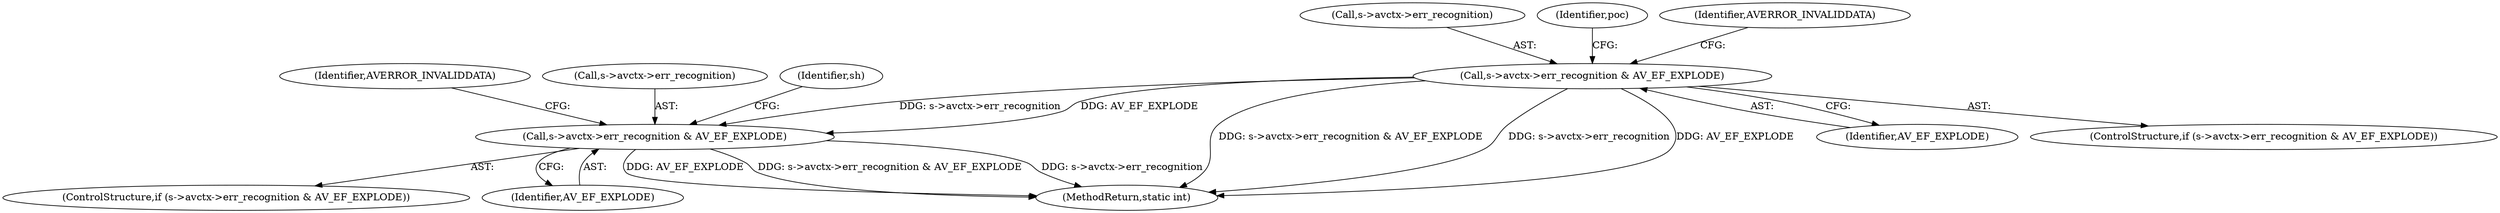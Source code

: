 digraph "0_FFmpeg_54655623a82632e7624714d7b2a3e039dc5faa7e_0@pointer" {
"1000762" [label="(Call,s->avctx->err_recognition & AV_EF_EXPLODE)"];
"1000917" [label="(Call,s->avctx->err_recognition & AV_EF_EXPLODE)"];
"1000923" [label="(Identifier,AV_EF_EXPLODE)"];
"1000768" [label="(Identifier,AV_EF_EXPLODE)"];
"1000925" [label="(Identifier,AVERROR_INVALIDDATA)"];
"1002212" [label="(MethodReturn,static int)"];
"1000763" [label="(Call,s->avctx->err_recognition)"];
"1000916" [label="(ControlStructure,if (s->avctx->err_recognition & AV_EF_EXPLODE))"];
"1000918" [label="(Call,s->avctx->err_recognition)"];
"1000928" [label="(Identifier,sh)"];
"1000772" [label="(Identifier,poc)"];
"1000770" [label="(Identifier,AVERROR_INVALIDDATA)"];
"1000761" [label="(ControlStructure,if (s->avctx->err_recognition & AV_EF_EXPLODE))"];
"1000762" [label="(Call,s->avctx->err_recognition & AV_EF_EXPLODE)"];
"1000917" [label="(Call,s->avctx->err_recognition & AV_EF_EXPLODE)"];
"1000762" -> "1000761"  [label="AST: "];
"1000762" -> "1000768"  [label="CFG: "];
"1000763" -> "1000762"  [label="AST: "];
"1000768" -> "1000762"  [label="AST: "];
"1000770" -> "1000762"  [label="CFG: "];
"1000772" -> "1000762"  [label="CFG: "];
"1000762" -> "1002212"  [label="DDG: s->avctx->err_recognition & AV_EF_EXPLODE"];
"1000762" -> "1002212"  [label="DDG: s->avctx->err_recognition"];
"1000762" -> "1002212"  [label="DDG: AV_EF_EXPLODE"];
"1000762" -> "1000917"  [label="DDG: s->avctx->err_recognition"];
"1000762" -> "1000917"  [label="DDG: AV_EF_EXPLODE"];
"1000917" -> "1000916"  [label="AST: "];
"1000917" -> "1000923"  [label="CFG: "];
"1000918" -> "1000917"  [label="AST: "];
"1000923" -> "1000917"  [label="AST: "];
"1000925" -> "1000917"  [label="CFG: "];
"1000928" -> "1000917"  [label="CFG: "];
"1000917" -> "1002212"  [label="DDG: s->avctx->err_recognition"];
"1000917" -> "1002212"  [label="DDG: AV_EF_EXPLODE"];
"1000917" -> "1002212"  [label="DDG: s->avctx->err_recognition & AV_EF_EXPLODE"];
}
